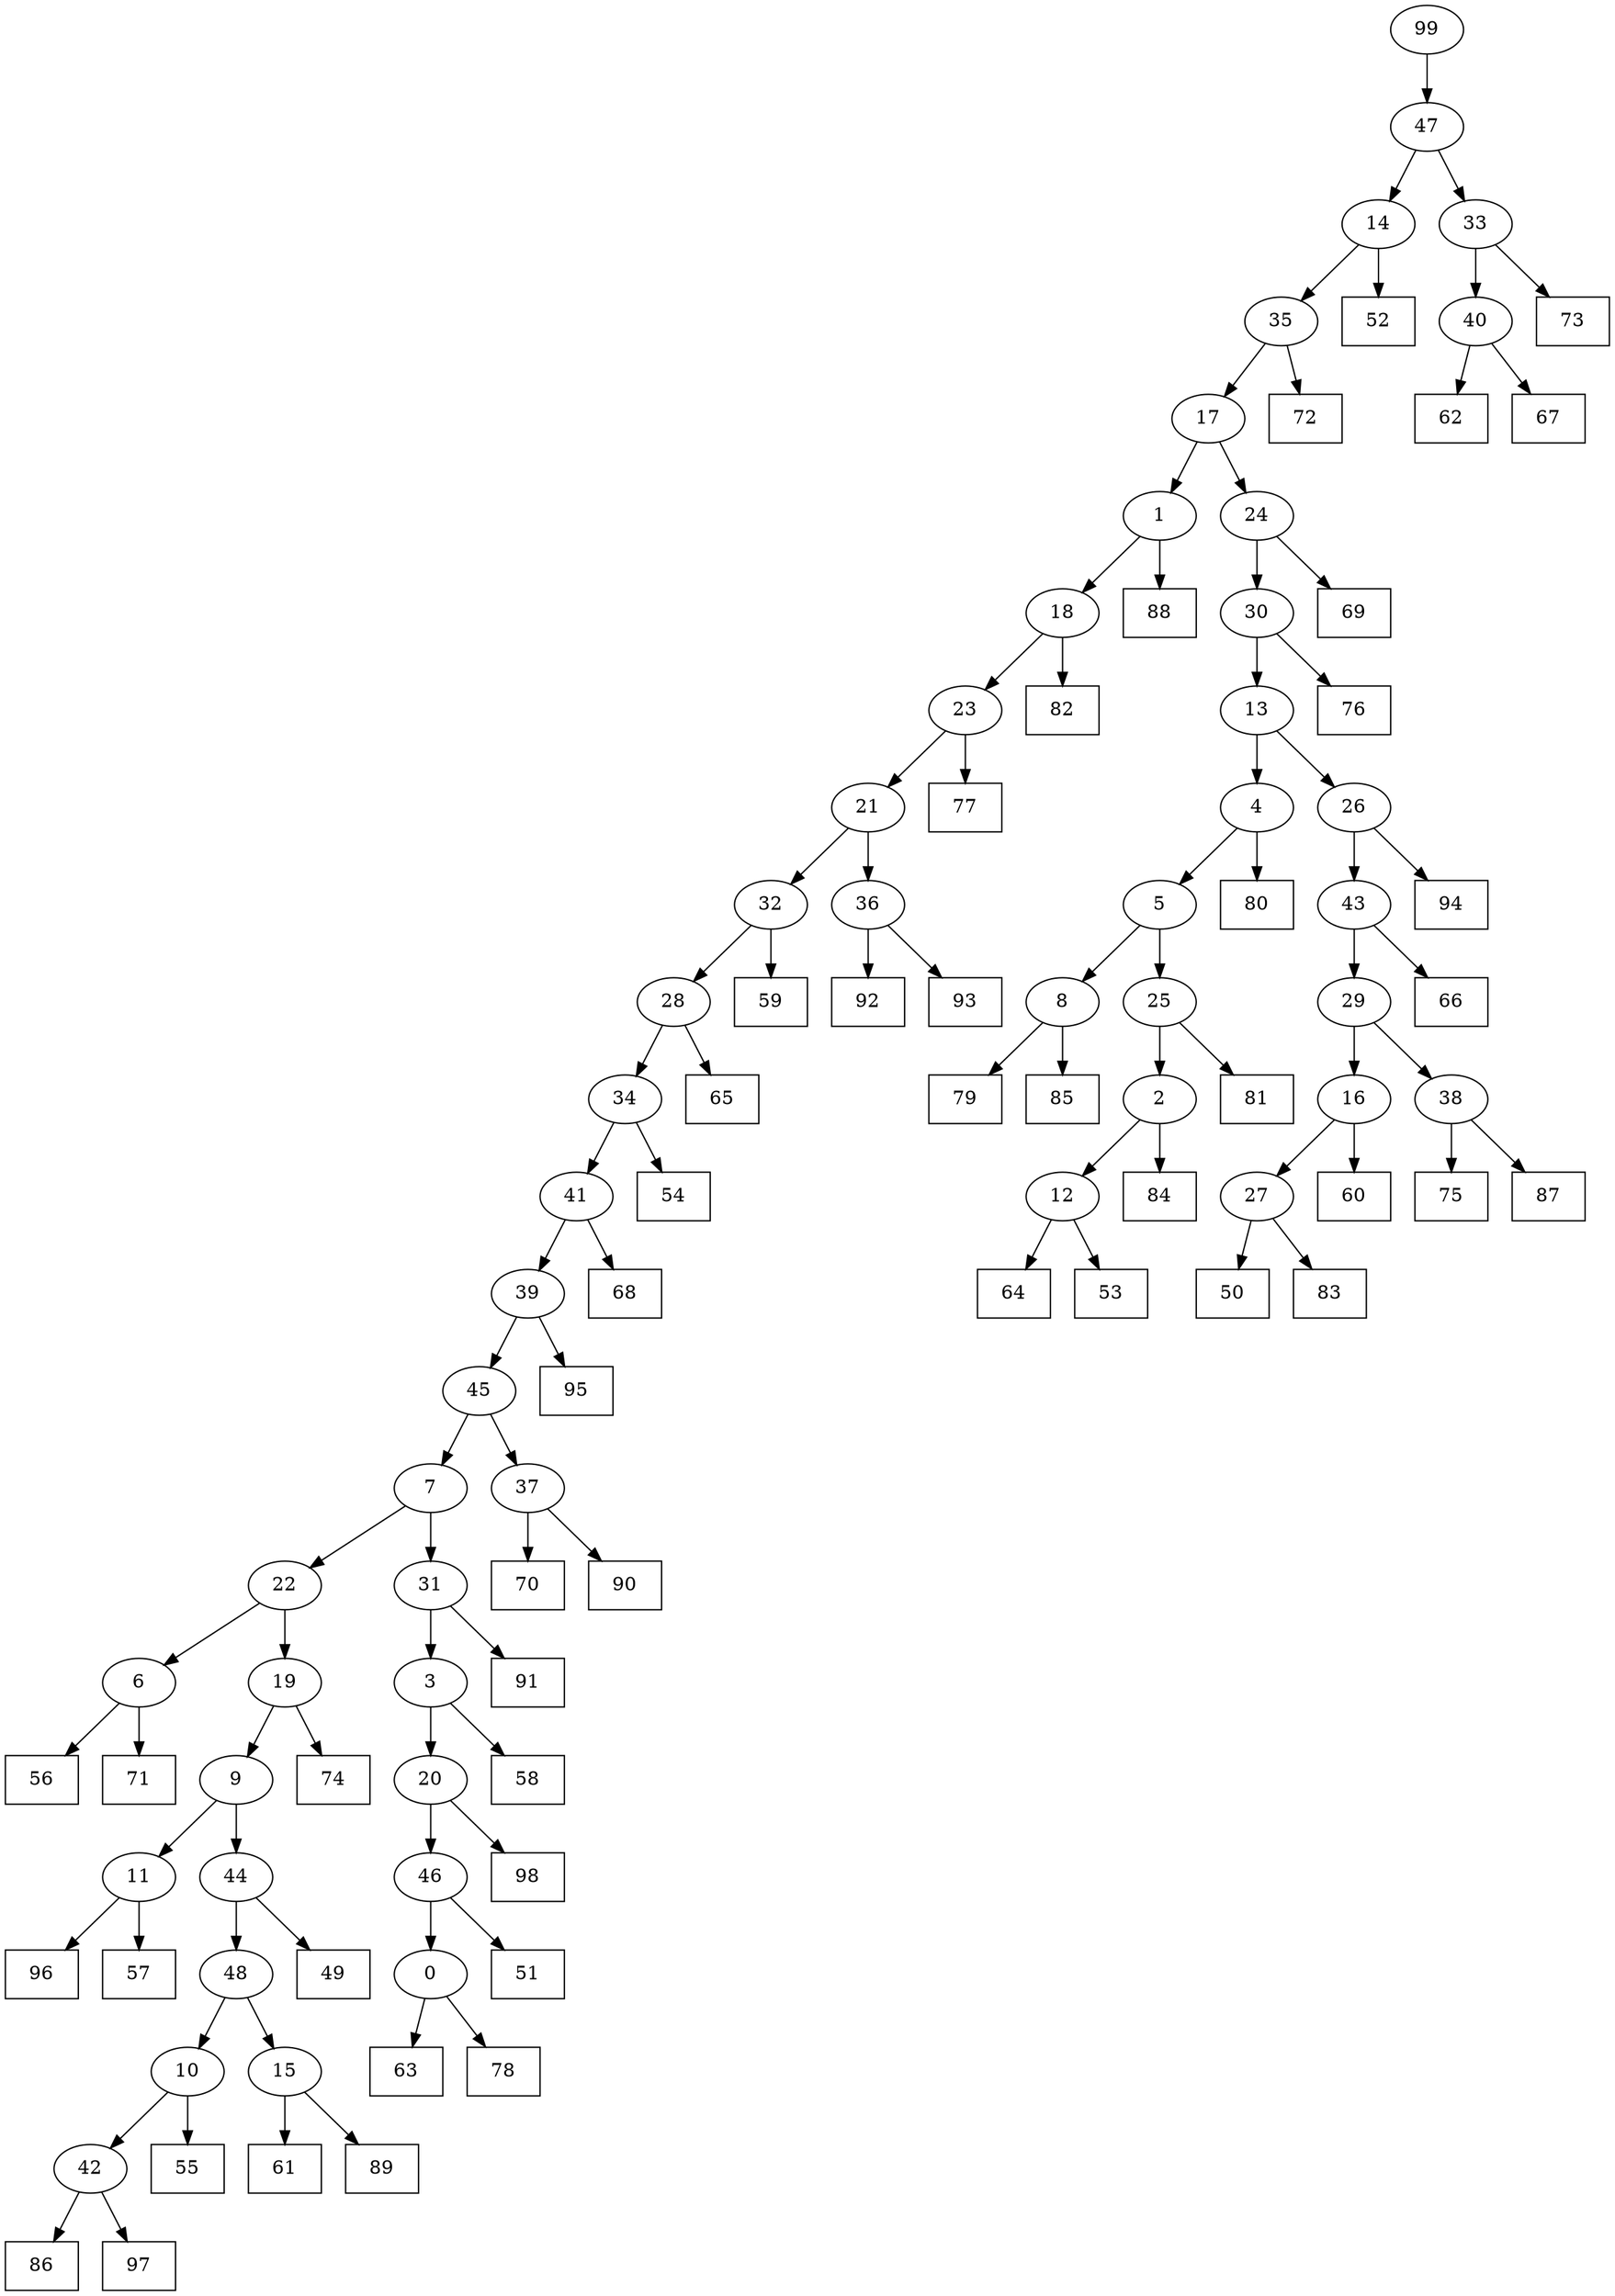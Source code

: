 digraph G {
0[label="0"];
1[label="1"];
2[label="2"];
3[label="3"];
4[label="4"];
5[label="5"];
6[label="6"];
7[label="7"];
8[label="8"];
9[label="9"];
10[label="10"];
11[label="11"];
12[label="12"];
13[label="13"];
14[label="14"];
15[label="15"];
16[label="16"];
17[label="17"];
18[label="18"];
19[label="19"];
20[label="20"];
21[label="21"];
22[label="22"];
23[label="23"];
24[label="24"];
25[label="25"];
26[label="26"];
27[label="27"];
28[label="28"];
29[label="29"];
30[label="30"];
31[label="31"];
32[label="32"];
33[label="33"];
34[label="34"];
35[label="35"];
36[label="36"];
37[label="37"];
38[label="38"];
39[label="39"];
40[label="40"];
41[label="41"];
42[label="42"];
43[label="43"];
44[label="44"];
45[label="45"];
46[label="46"];
47[label="47"];
48[label="48"];
49[shape=box,label="61"];
50[shape=box,label="49"];
51[shape=box,label="62"];
52[shape=box,label="64"];
53[shape=box,label="91"];
54[shape=box,label="68"];
55[shape=box,label="73"];
56[shape=box,label="66"];
57[shape=box,label="50"];
58[shape=box,label="53"];
59[shape=box,label="79"];
60[shape=box,label="56"];
61[shape=box,label="72"];
62[shape=box,label="76"];
63[shape=box,label="71"];
64[shape=box,label="98"];
65[shape=box,label="92"];
66[shape=box,label="85"];
67[shape=box,label="67"];
68[shape=box,label="83"];
69[shape=box,label="54"];
70[shape=box,label="96"];
71[shape=box,label="63"];
72[shape=box,label="70"];
73[shape=box,label="75"];
74[shape=box,label="80"];
75[shape=box,label="88"];
76[shape=box,label="59"];
77[shape=box,label="52"];
78[shape=box,label="90"];
79[shape=box,label="74"];
80[shape=box,label="51"];
81[shape=box,label="55"];
82[shape=box,label="57"];
83[shape=box,label="77"];
84[shape=box,label="84"];
85[shape=box,label="86"];
86[shape=box,label="89"];
87[shape=box,label="81"];
88[shape=box,label="60"];
89[shape=box,label="65"];
90[shape=box,label="69"];
91[shape=box,label="97"];
92[shape=box,label="94"];
93[shape=box,label="82"];
94[shape=box,label="78"];
95[shape=box,label="58"];
96[shape=box,label="93"];
97[shape=box,label="87"];
98[shape=box,label="95"];
99[label="99"];
11->82 ;
42->91 ;
27->68 ;
45->37 ;
5->25 ;
22->6 ;
0->94 ;
18->93 ;
6->63 ;
37->72 ;
19->9 ;
3->95 ;
38->97 ;
27->57 ;
37->78 ;
12->52 ;
28->89 ;
1->18 ;
18->23 ;
22->19 ;
39->45 ;
46->0 ;
0->71 ;
25->87 ;
32->28 ;
41->54 ;
30->62 ;
12->58 ;
13->26 ;
26->92 ;
31->53 ;
25->2 ;
36->96 ;
7->22 ;
36->65 ;
15->49 ;
45->7 ;
32->76 ;
38->73 ;
24->30 ;
31->3 ;
20->64 ;
34->41 ;
2->84 ;
2->12 ;
40->67 ;
8->59 ;
48->10 ;
10->81 ;
26->43 ;
43->56 ;
41->39 ;
44->48 ;
47->14 ;
39->98 ;
29->38 ;
42->85 ;
35->61 ;
4->5 ;
24->90 ;
9->11 ;
11->70 ;
6->60 ;
35->17 ;
17->24 ;
33->40 ;
43->29 ;
30->13 ;
16->88 ;
9->44 ;
21->32 ;
99->47 ;
14->77 ;
20->46 ;
46->80 ;
40->51 ;
23->21 ;
21->36 ;
7->31 ;
48->15 ;
15->86 ;
3->20 ;
5->8 ;
8->66 ;
23->83 ;
28->34 ;
34->69 ;
10->42 ;
47->33 ;
33->55 ;
14->35 ;
17->1 ;
1->75 ;
44->50 ;
13->4 ;
4->74 ;
19->79 ;
29->16 ;
16->27 ;
}
